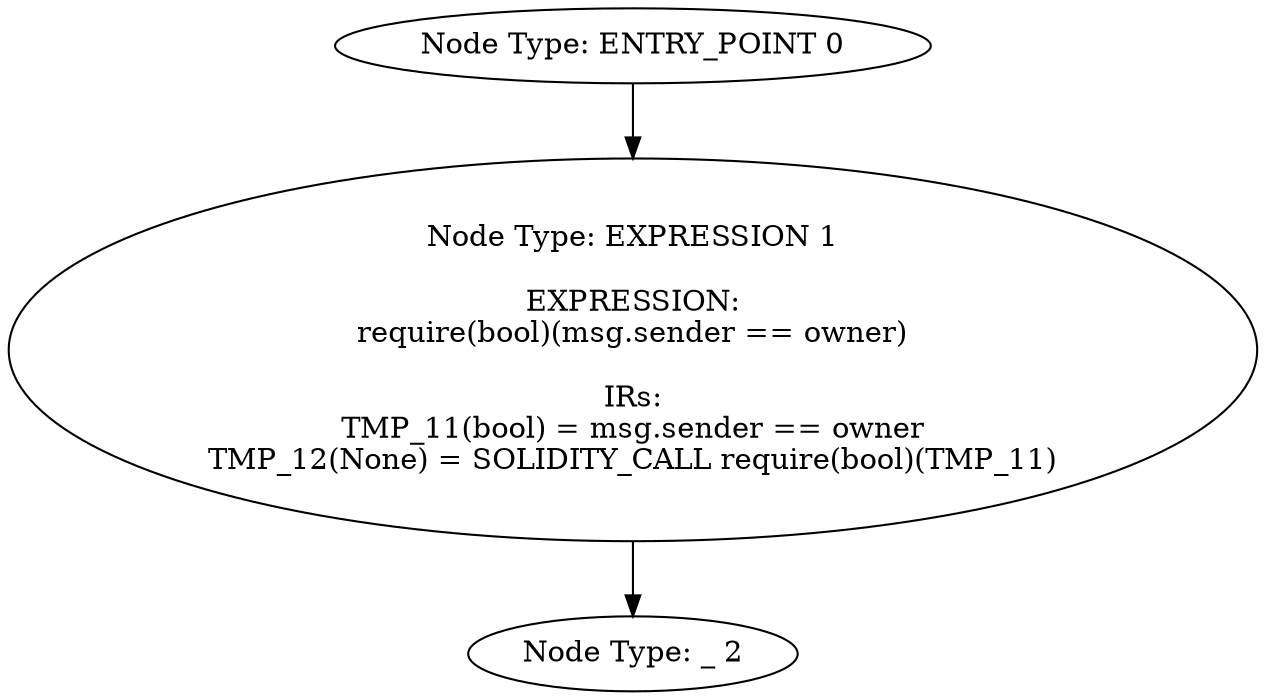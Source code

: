 digraph{
0[label="Node Type: ENTRY_POINT 0
"];
0->1;
1[label="Node Type: EXPRESSION 1

EXPRESSION:
require(bool)(msg.sender == owner)

IRs:
TMP_11(bool) = msg.sender == owner
TMP_12(None) = SOLIDITY_CALL require(bool)(TMP_11)"];
1->2;
2[label="Node Type: _ 2
"];
}
